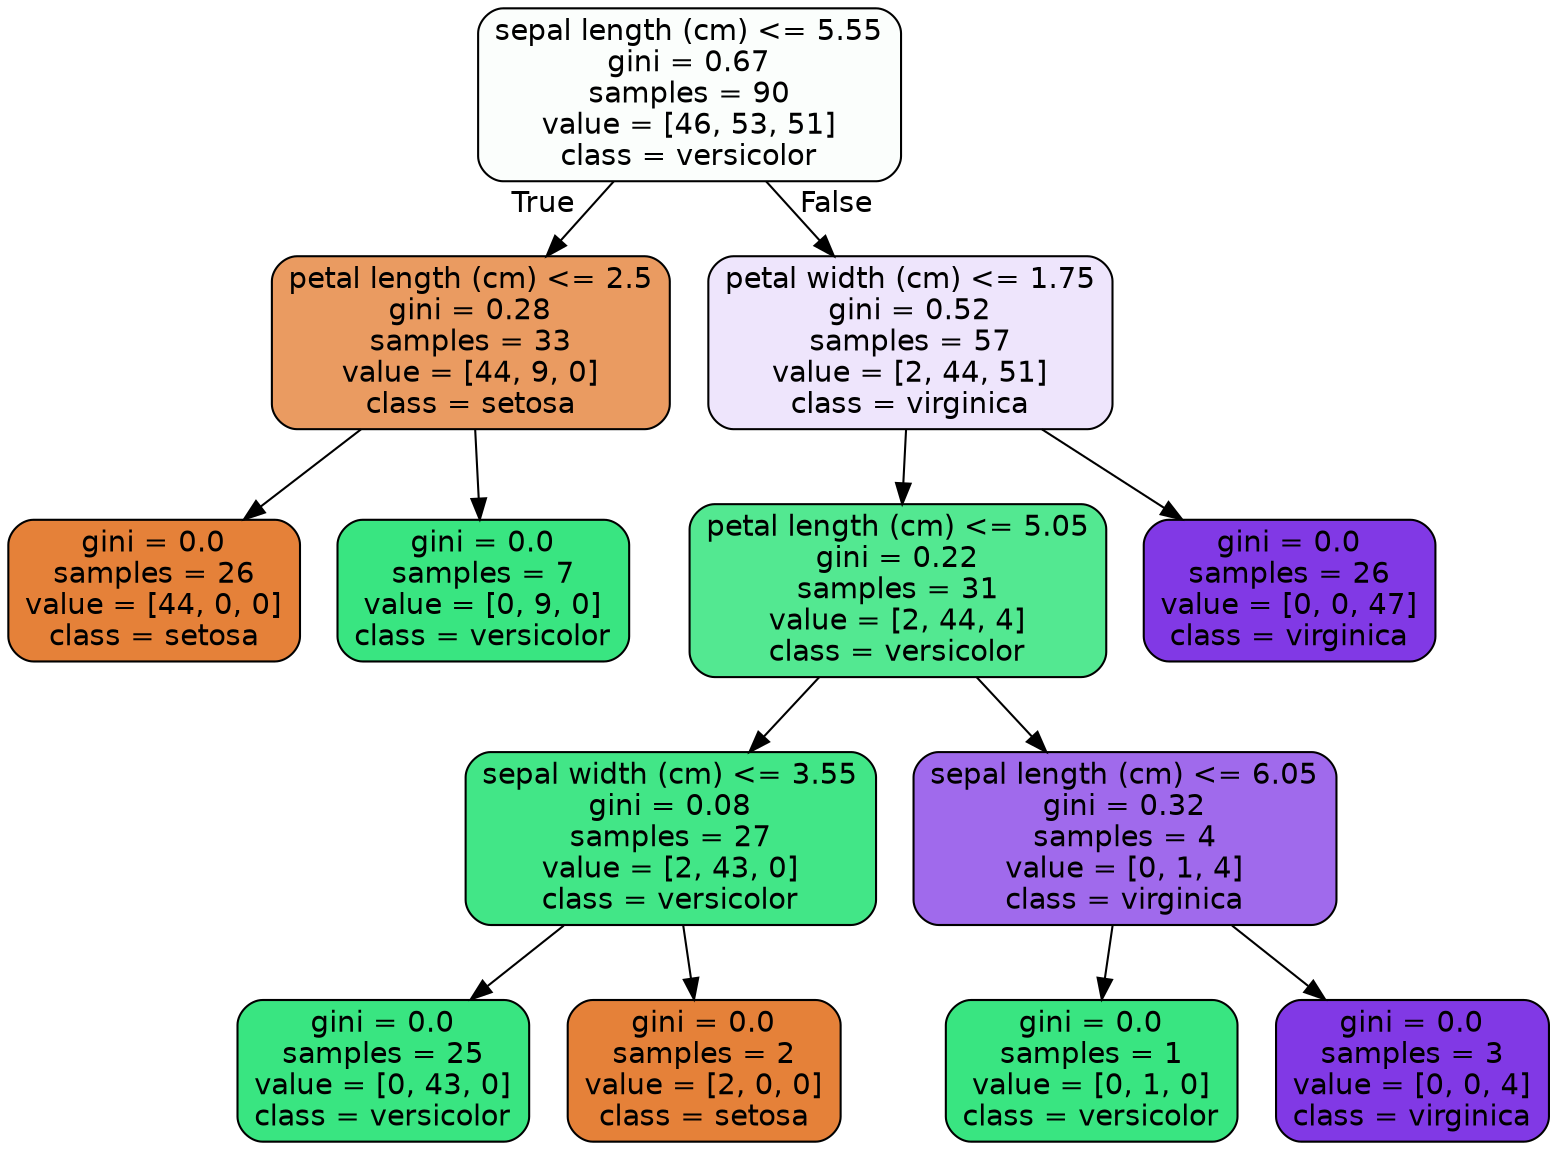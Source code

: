 digraph Tree {
node [shape=box, style="filled, rounded", color="black", fontname=helvetica] ;
edge [fontname=helvetica] ;
0 [label="sepal length (cm) <= 5.55\ngini = 0.67\nsamples = 90\nvalue = [46, 53, 51]\nclass = versicolor", fillcolor="#fbfefc"] ;
1 [label="petal length (cm) <= 2.5\ngini = 0.28\nsamples = 33\nvalue = [44, 9, 0]\nclass = setosa", fillcolor="#ea9b61"] ;
0 -> 1 [labeldistance=2.5, labelangle=45, headlabel="True"] ;
2 [label="gini = 0.0\nsamples = 26\nvalue = [44, 0, 0]\nclass = setosa", fillcolor="#e58139"] ;
1 -> 2 ;
3 [label="gini = 0.0\nsamples = 7\nvalue = [0, 9, 0]\nclass = versicolor", fillcolor="#39e581"] ;
1 -> 3 ;
4 [label="petal width (cm) <= 1.75\ngini = 0.52\nsamples = 57\nvalue = [2, 44, 51]\nclass = virginica", fillcolor="#eee5fc"] ;
0 -> 4 [labeldistance=2.5, labelangle=-45, headlabel="False"] ;
5 [label="petal length (cm) <= 5.05\ngini = 0.22\nsamples = 31\nvalue = [2, 44, 4]\nclass = versicolor", fillcolor="#53e891"] ;
4 -> 5 ;
6 [label="sepal width (cm) <= 3.55\ngini = 0.08\nsamples = 27\nvalue = [2, 43, 0]\nclass = versicolor", fillcolor="#42e687"] ;
5 -> 6 ;
7 [label="gini = 0.0\nsamples = 25\nvalue = [0, 43, 0]\nclass = versicolor", fillcolor="#39e581"] ;
6 -> 7 ;
8 [label="gini = 0.0\nsamples = 2\nvalue = [2, 0, 0]\nclass = setosa", fillcolor="#e58139"] ;
6 -> 8 ;
9 [label="sepal length (cm) <= 6.05\ngini = 0.32\nsamples = 4\nvalue = [0, 1, 4]\nclass = virginica", fillcolor="#a06aec"] ;
5 -> 9 ;
10 [label="gini = 0.0\nsamples = 1\nvalue = [0, 1, 0]\nclass = versicolor", fillcolor="#39e581"] ;
9 -> 10 ;
11 [label="gini = 0.0\nsamples = 3\nvalue = [0, 0, 4]\nclass = virginica", fillcolor="#8139e5"] ;
9 -> 11 ;
12 [label="gini = 0.0\nsamples = 26\nvalue = [0, 0, 47]\nclass = virginica", fillcolor="#8139e5"] ;
4 -> 12 ;
}